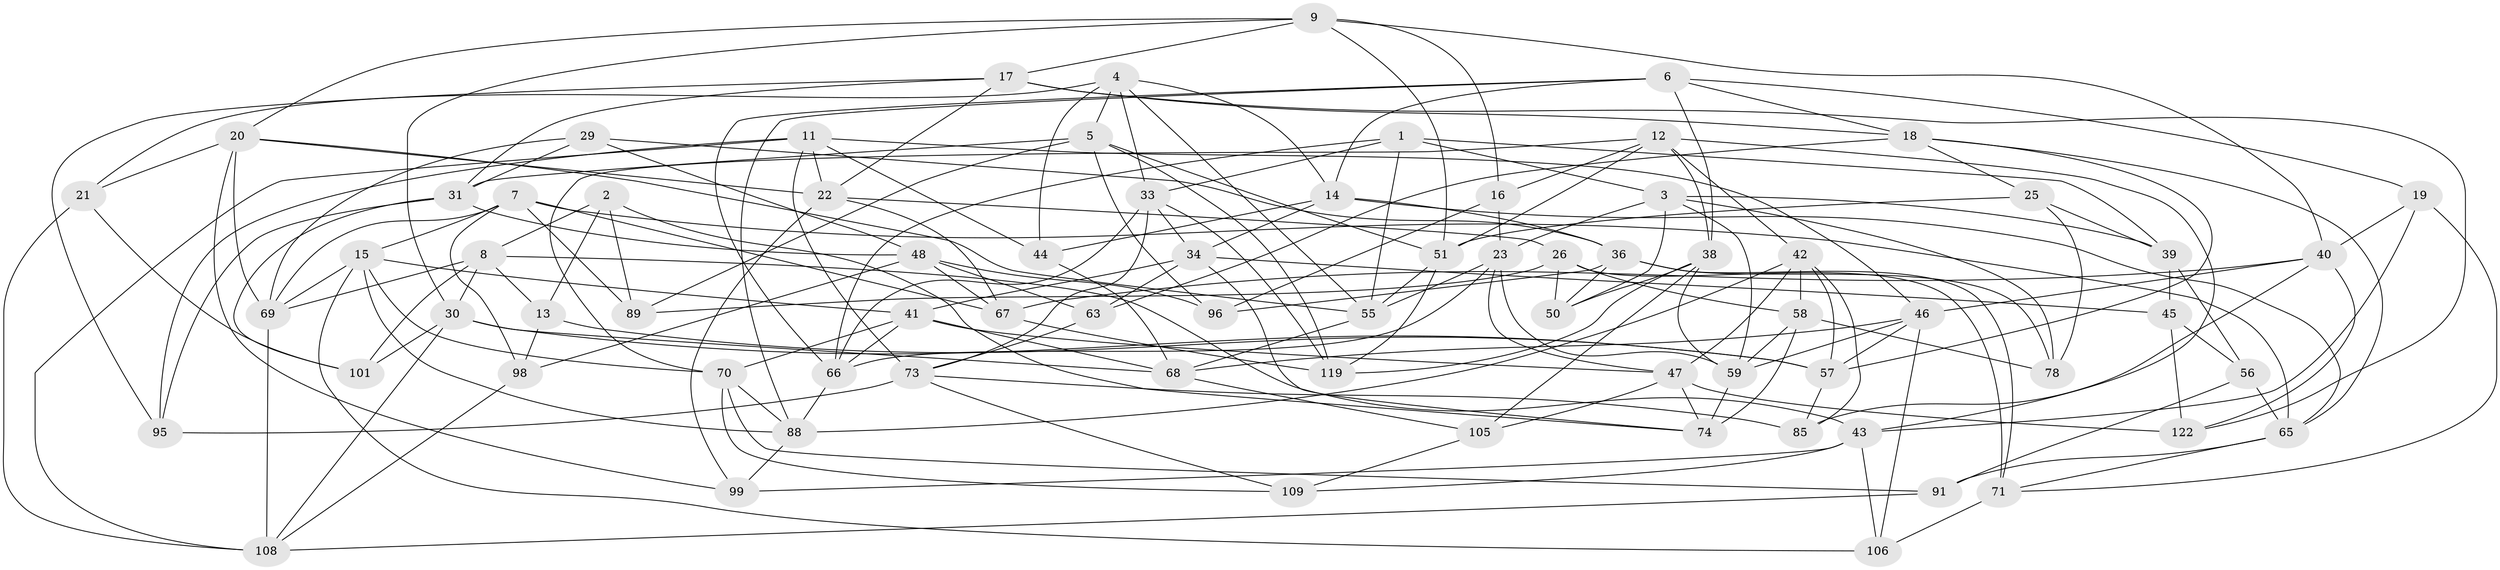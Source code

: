 // Generated by graph-tools (version 1.1) at 2025/52/02/27/25 19:52:32]
// undirected, 74 vertices, 193 edges
graph export_dot {
graph [start="1"]
  node [color=gray90,style=filled];
  1 [super="+114"];
  2;
  3 [super="+111"];
  4 [super="+10"];
  5 [super="+53"];
  6 [super="+103"];
  7 [super="+27"];
  8 [super="+82"];
  9 [super="+113"];
  11 [super="+32"];
  12 [super="+62"];
  13;
  14 [super="+112"];
  15 [super="+79"];
  16;
  17 [super="+24"];
  18 [super="+49"];
  19;
  20 [super="+121"];
  21;
  22 [super="+76"];
  23 [super="+28"];
  25;
  26 [super="+61"];
  29;
  30 [super="+37"];
  31 [super="+104"];
  33 [super="+35"];
  34 [super="+110"];
  36 [super="+75"];
  38 [super="+86"];
  39 [super="+52"];
  40 [super="+107"];
  41 [super="+94"];
  42 [super="+54"];
  43 [super="+64"];
  44;
  45;
  46 [super="+90"];
  47 [super="+60"];
  48 [super="+72"];
  50;
  51 [super="+102"];
  55 [super="+100"];
  56;
  57 [super="+123"];
  58 [super="+80"];
  59 [super="+115"];
  63;
  65 [super="+84"];
  66 [super="+77"];
  67 [super="+87"];
  68 [super="+93"];
  69 [super="+117"];
  70 [super="+83"];
  71 [super="+116"];
  73 [super="+81"];
  74 [super="+92"];
  78;
  85;
  88 [super="+97"];
  89;
  91;
  95;
  96;
  98;
  99;
  101;
  105;
  106;
  108 [super="+118"];
  109;
  119 [super="+120"];
  122;
  1 -- 3;
  1 -- 39 [weight=2];
  1 -- 66;
  1 -- 33;
  1 -- 55;
  2 -- 89;
  2 -- 8;
  2 -- 13;
  2 -- 74;
  3 -- 78;
  3 -- 39;
  3 -- 59;
  3 -- 50;
  3 -- 23;
  4 -- 21;
  4 -- 5;
  4 -- 14;
  4 -- 33;
  4 -- 44;
  4 -- 55;
  5 -- 119;
  5 -- 89;
  5 -- 96;
  5 -- 51;
  5 -- 31;
  6 -- 18;
  6 -- 19;
  6 -- 14;
  6 -- 38;
  6 -- 66;
  6 -- 88;
  7 -- 15;
  7 -- 67;
  7 -- 89;
  7 -- 98;
  7 -- 69;
  7 -- 65;
  8 -- 43;
  8 -- 101;
  8 -- 69;
  8 -- 13;
  8 -- 30;
  9 -- 51;
  9 -- 16;
  9 -- 40;
  9 -- 30;
  9 -- 17;
  9 -- 20;
  11 -- 22;
  11 -- 44;
  11 -- 108;
  11 -- 73;
  11 -- 46;
  11 -- 95;
  12 -- 16;
  12 -- 43;
  12 -- 70;
  12 -- 42;
  12 -- 51;
  12 -- 38;
  13 -- 98;
  13 -- 57;
  14 -- 34;
  14 -- 65;
  14 -- 36;
  14 -- 44;
  15 -- 70;
  15 -- 69;
  15 -- 88;
  15 -- 41;
  15 -- 106;
  16 -- 96;
  16 -- 23;
  17 -- 95;
  17 -- 122;
  17 -- 31;
  17 -- 22;
  17 -- 18;
  18 -- 25;
  18 -- 65;
  18 -- 63;
  18 -- 57;
  19 -- 71;
  19 -- 43;
  19 -- 40;
  20 -- 99;
  20 -- 21;
  20 -- 55;
  20 -- 69;
  20 -- 22;
  21 -- 101;
  21 -- 108;
  22 -- 67;
  22 -- 26;
  22 -- 99;
  23 -- 66;
  23 -- 55;
  23 -- 47;
  23 -- 59;
  25 -- 78;
  25 -- 39;
  25 -- 51;
  26 -- 50;
  26 -- 71 [weight=2];
  26 -- 89;
  26 -- 58;
  29 -- 31;
  29 -- 69;
  29 -- 48;
  29 -- 36;
  30 -- 101;
  30 -- 57;
  30 -- 108;
  30 -- 68;
  31 -- 95;
  31 -- 48;
  31 -- 101;
  33 -- 73;
  33 -- 66;
  33 -- 34;
  33 -- 119;
  34 -- 41;
  34 -- 45;
  34 -- 74;
  34 -- 63;
  36 -- 71;
  36 -- 78;
  36 -- 50;
  36 -- 96;
  38 -- 50;
  38 -- 105;
  38 -- 119;
  38 -- 59;
  39 -- 56;
  39 -- 45;
  40 -- 85;
  40 -- 122;
  40 -- 67;
  40 -- 46;
  41 -- 47;
  41 -- 68;
  41 -- 66;
  41 -- 70;
  42 -- 85;
  42 -- 88;
  42 -- 58;
  42 -- 57;
  42 -- 47;
  43 -- 106;
  43 -- 99;
  43 -- 109;
  44 -- 68;
  45 -- 122;
  45 -- 56;
  46 -- 59;
  46 -- 106;
  46 -- 68;
  46 -- 57;
  47 -- 74;
  47 -- 105;
  47 -- 122;
  48 -- 98;
  48 -- 96;
  48 -- 63;
  48 -- 67;
  51 -- 119;
  51 -- 55;
  55 -- 68;
  56 -- 91;
  56 -- 65;
  57 -- 85;
  58 -- 74 [weight=2];
  58 -- 78;
  58 -- 59;
  59 -- 74;
  63 -- 73;
  65 -- 91;
  65 -- 71;
  66 -- 88;
  67 -- 119 [weight=2];
  68 -- 105;
  69 -- 108;
  70 -- 109;
  70 -- 88;
  70 -- 91;
  71 -- 106;
  73 -- 95;
  73 -- 85;
  73 -- 109;
  88 -- 99;
  91 -- 108;
  98 -- 108;
  105 -- 109;
}
